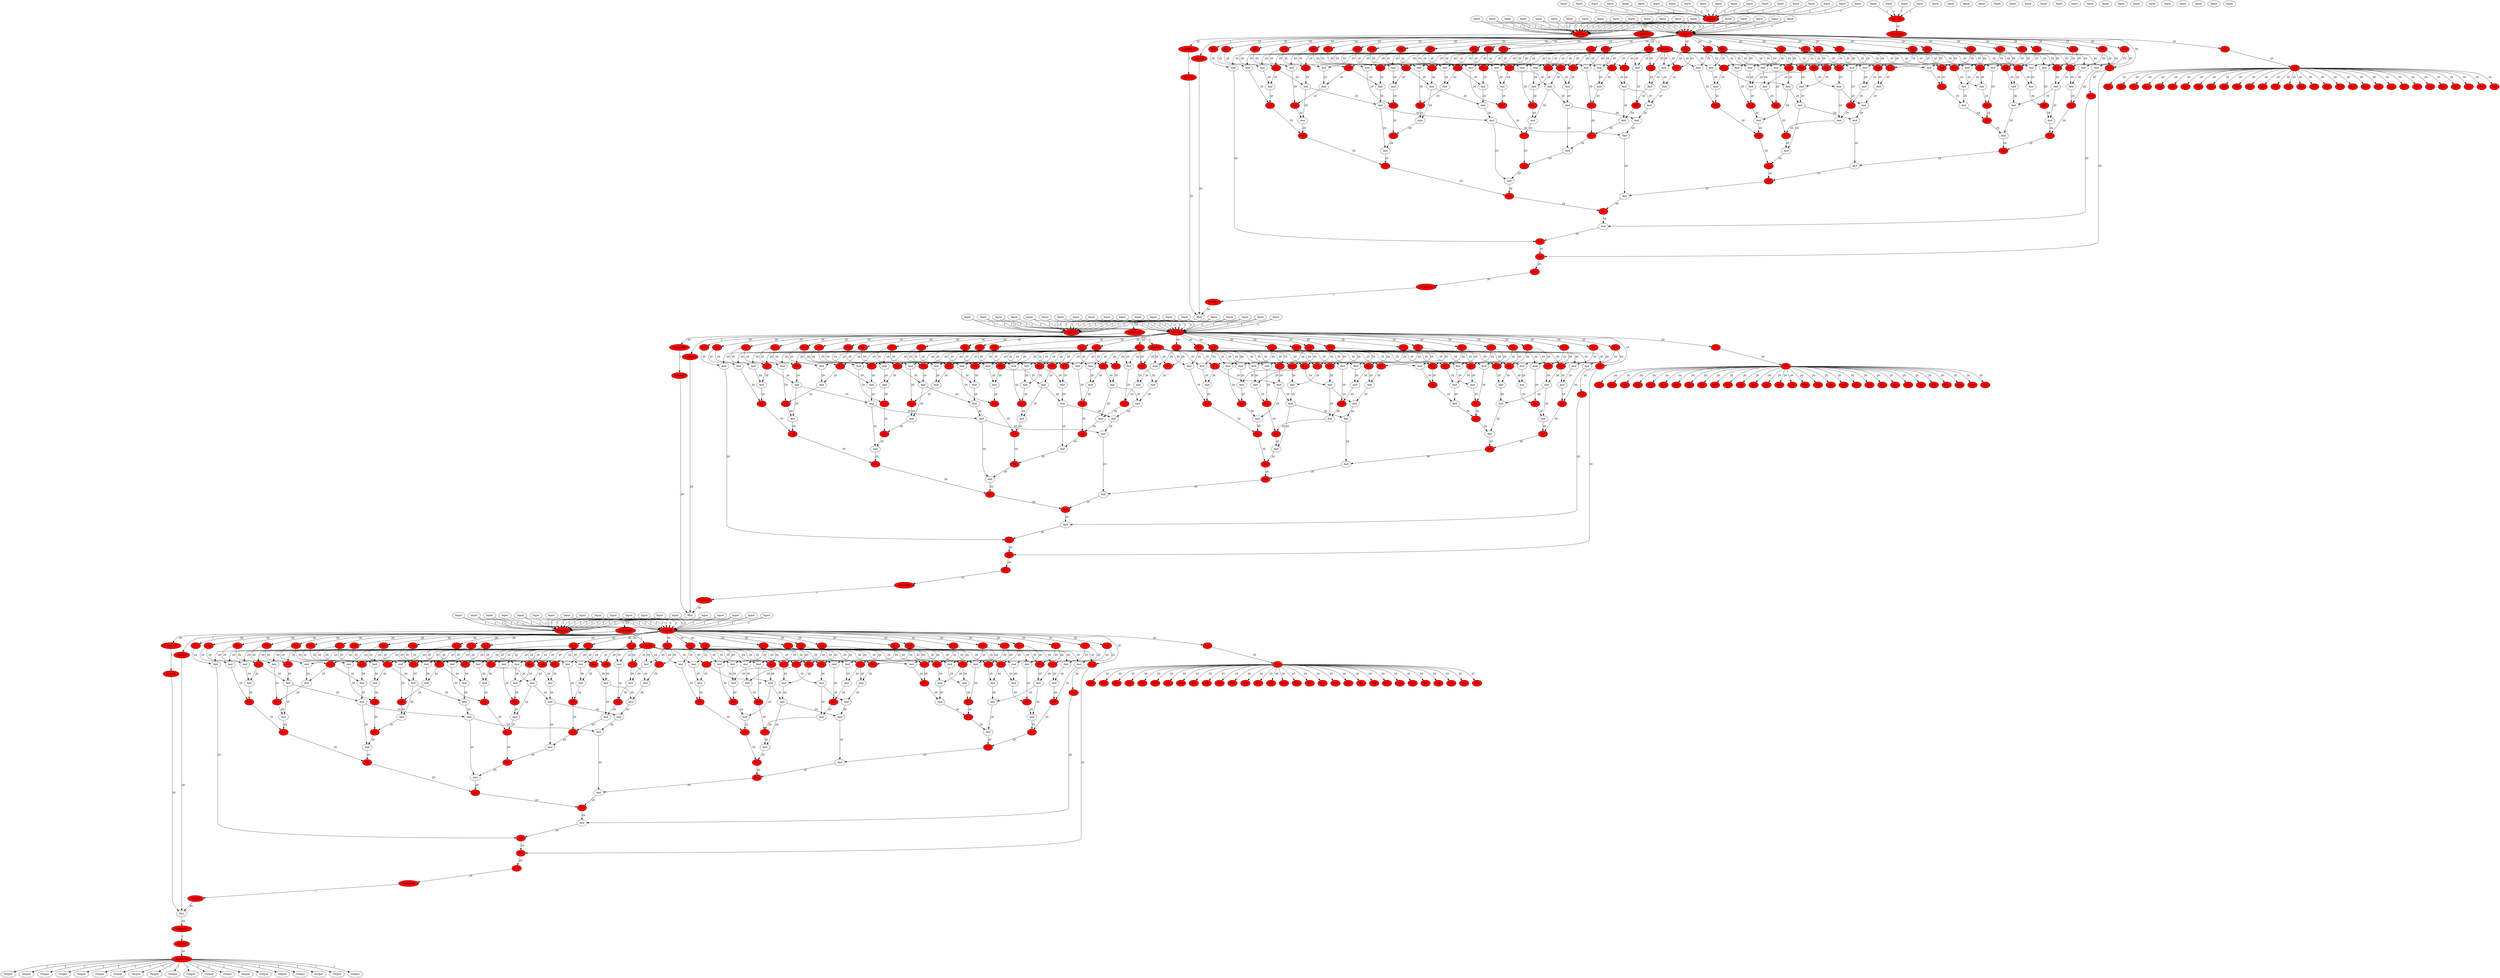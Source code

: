 digraph circuit {
0 [label="Input"];
0 -> 106[label="1"];
1 [label="Input"];
1 -> 115[label="1"];
1 -> 108[label="1"];
2 [label="Input"];
2 -> 106[label="1"];
3 [label="Input"];
3 -> 115[label="1"];
3 -> 108[label="1"];
4 [label="Input"];
4 -> 106[label="1"];
5 [label="Input"];
5 -> 115[label="1"];
5 -> 108[label="1"];
6 [label="Input"];
6 -> 106[label="1"];
7 [label="Input"];
7 -> 115[label="1"];
7 -> 108[label="1"];
8 [label="Input"];
8 -> 106[label="1"];
9 [label="Input"];
9 -> 115[label="1"];
9 -> 108[label="1"];
10 [label="Input"];
10 -> 522[label="1"];
10 -> 110[label="1"];
11 [label="Input"];
11 -> 929[label="1"];
11 -> 112[label="1"];
12 [label="Input"];
12 -> 522[label="1"];
12 -> 110[label="1"];
13 [label="Input"];
13 -> 929[label="1"];
13 -> 112[label="1"];
14 [label="Input"];
14 -> 522[label="1"];
14 -> 110[label="1"];
15 [label="Input"];
15 -> 929[label="1"];
15 -> 112[label="1"];
16 [label="Input"];
16 -> 522[label="1"];
16 -> 110[label="1"];
17 [label="Input"];
17 -> 929[label="1"];
17 -> 112[label="1"];
18 [label="Input"];
18 -> 522[label="1"];
18 -> 110[label="1"];
19 [label="Input"];
19 -> 929[label="1"];
19 -> 112[label="1"];
20 [label="Input"];
20 -> 106[label="1"];
21 [label="Input"];
21 -> 115[label="1"];
21 -> 108[label="1"];
22 [label="Input"];
22 -> 106[label="1"];
23 [label="Input"];
23 -> 115[label="1"];
23 -> 108[label="1"];
24 [label="Input"];
24 -> 106[label="1"];
25 [label="Input"];
25 -> 115[label="1"];
25 -> 108[label="1"];
26 [label="Input"];
26 -> 106[label="1"];
27 [label="Input"];
27 -> 115[label="1"];
27 -> 108[label="1"];
28 [label="Input"];
28 -> 106[label="1"];
29 [label="Input"];
29 -> 115[label="1"];
29 -> 108[label="1"];
30 [label="Input"];
30 -> 522[label="1"];
30 -> 110[label="1"];
31 [label="Input"];
31 -> 929[label="1"];
31 -> 112[label="1"];
32 [label="Input"];
32 -> 522[label="1"];
32 -> 110[label="1"];
33 [label="Input"];
33 -> 929[label="1"];
33 -> 112[label="1"];
34 [label="Input"];
34 -> 522[label="1"];
34 -> 110[label="1"];
35 [label="Input"];
35 -> 929[label="1"];
35 -> 112[label="1"];
36 [label="Input"];
36 -> 522[label="1"];
36 -> 110[label="1"];
37 [label="Input"];
37 -> 929[label="1"];
37 -> 112[label="1"];
38 [label="Input"];
38 -> 522[label="1"];
38 -> 110[label="1"];
39 [label="Input"];
39 -> 929[label="1"];
39 -> 112[label="1"];
40 [label="Input"];
40 -> 106[label="1"];
41 [label="Input"];
41 -> 115[label="1"];
41 -> 108[label="1"];
42 [label="Input"];
42 -> 106[label="1"];
43 [label="Input"];
43 -> 115[label="1"];
43 -> 108[label="1"];
44 [label="Input"];
44 -> 106[label="1"];
45 [label="Input"];
45 -> 115[label="1"];
45 -> 108[label="1"];
46 [label="Input"];
46 -> 106[label="1"];
47 [label="Input"];
47 -> 115[label="1"];
47 -> 108[label="1"];
48 [label="Input"];
48 -> 106[label="1"];
49 [label="Input"];
49 -> 115[label="1"];
49 -> 108[label="1"];
50 [label="Input"];
50 -> 522[label="1"];
50 -> 110[label="1"];
51 [label="Input"];
51 -> 929[label="1"];
51 -> 112[label="1"];
52 [label="Input"];
52 -> 522[label="1"];
52 -> 110[label="1"];
53 [label="Input"];
53 -> 929[label="1"];
53 -> 112[label="1"];
54 [label="Input"];
54 -> 522[label="1"];
54 -> 110[label="1"];
55 [label="Input"];
55 -> 929[label="1"];
55 -> 112[label="1"];
56 [label="Input"];
56 -> 522[label="1"];
56 -> 110[label="1"];
57 [label="Input"];
57 -> 929[label="1"];
57 -> 112[label="1"];
58 [label="Input"];
58 -> 522[label="1"];
58 -> 110[label="1"];
59 [label="Input"];
59 -> 929[label="1"];
59 -> 112[label="1"];
60 [label="Input"];
60 -> 106[label="1"];
61 [label="Input"];
61 -> 115[label="1"];
61 -> 108[label="1"];
62 [label="Input"];
62 -> 106[label="1"];
63 [label="Input"];
63 -> 115[label="1"];
63 -> 108[label="1"];
64 [label="Input"];
64 -> 106[label="1"];
65 [label="Input"];
65 -> 115[label="1"];
65 -> 108[label="1"];
66 [label="Input"];
66 -> 106[label="1"];
67 [label="Input"];
67 -> 115[label="1"];
67 -> 108[label="1"];
68 [label="Input"];
68 -> 106[label="1"];
69 [label="Input"];
69 -> 115[label="1"];
69 -> 108[label="1"];
70 [label="Input"];
70 -> 522[label="1"];
70 -> 110[label="1"];
71 [label="Input"];
71 -> 929[label="1"];
71 -> 112[label="1"];
72 [label="Input"];
72 -> 522[label="1"];
72 -> 110[label="1"];
73 [label="Input"];
73 -> 929[label="1"];
73 -> 112[label="1"];
74 [label="Input"];
74 -> 522[label="1"];
74 -> 110[label="1"];
75 [label="Input"];
75 -> 929[label="1"];
75 -> 112[label="1"];
76 [label="Input"];
76 -> 522[label="1"];
76 -> 110[label="1"];
77 [label="Input"];
77 -> 929[label="1"];
77 -> 112[label="1"];
78 [label="Input"];
78 -> 522[label="1"];
78 -> 110[label="1"];
79 [label="Input"];
79 -> 929[label="1"];
79 -> 112[label="1"];
80 [label="Input"];
80 -> 104[label="1"];
81 [label="Input"];
81 -> 104[label="1"];
82 [label="Input"];
82 -> 104[label="1"];
83 [label="Input"];
83 -> 104[label="1"];
84 [label="Input"];
85 [label="Input"];
86 [label="Input"];
87 [label="Input"];
88 [label="Input"];
89 [label="Input"];
90 [label="Input"];
91 [label="Input"];
92 [label="Input"];
93 [label="Input"];
94 [label="Input"];
95 [label="Input"];
96 [label="Input"];
97 [label="Input"];
98 [label="Input"];
99 [label="Input"];
100 [label="Input"];
101 [label="Input"];
102 [label="Input"];
103 [label="Input"];
106 [label="Simdify", fillcolor="red", style="filled"];
106 -> 107[label="20"];
115 [label="Simdify", fillcolor="red", style="filled"];
115 -> 482[label="20"];
115 -> 454[label="20"];
115 -> 442[label="20"];
115 -> 437[label="20"];
115 -> 418[label="20"];
115 -> 413[label="20"];
115 -> 401[label="20"];
115 -> 396[label="20"];
115 -> 370[label="20"];
115 -> 365[label="20"];
115 -> 353[label="20"];
115 -> 348[label="20"];
115 -> 329[label="20"];
115 -> 324[label="20"];
115 -> 312[label="20"];
115 -> 307[label="20"];
115 -> 274[label="20"];
115 -> 269[label="20"];
115 -> 257[label="20"];
115 -> 252[label="20"];
115 -> 233[label="20"];
115 -> 228[label="20"];
115 -> 216[label="20"];
115 -> 211[label="20"];
115 -> 185[label="20"];
115 -> 180[label="20"];
115 -> 168[label="20"];
115 -> 163[label="20"];
115 -> 144[label="20"];
115 -> 139[label="20"];
115 -> 127[label="20"];
115 -> 122[label="20"];
115 -> 117[label="20"];
115 -> 116[label="20"];
108 [label="Simdify", fillcolor="red", style="filled"];
108 -> 109[label="20"];
522 [label="Simdify", fillcolor="red", style="filled"];
522 -> 889[label="20"];
522 -> 861[label="20"];
522 -> 849[label="20"];
522 -> 844[label="20"];
522 -> 825[label="20"];
522 -> 820[label="20"];
522 -> 808[label="20"];
522 -> 803[label="20"];
522 -> 777[label="20"];
522 -> 772[label="20"];
522 -> 760[label="20"];
522 -> 755[label="20"];
522 -> 736[label="20"];
522 -> 731[label="20"];
522 -> 719[label="20"];
522 -> 714[label="20"];
522 -> 681[label="20"];
522 -> 676[label="20"];
522 -> 664[label="20"];
522 -> 659[label="20"];
522 -> 640[label="20"];
522 -> 635[label="20"];
522 -> 623[label="20"];
522 -> 618[label="20"];
522 -> 592[label="20"];
522 -> 587[label="20"];
522 -> 575[label="20"];
522 -> 570[label="20"];
522 -> 551[label="20"];
522 -> 546[label="20"];
522 -> 534[label="20"];
522 -> 529[label="20"];
522 -> 524[label="20"];
522 -> 523[label="20"];
110 [label="Simdify", fillcolor="red", style="filled"];
110 -> 111[label="20"];
929 [label="Simdify", fillcolor="red", style="filled"];
929 -> 1296[label="20"];
929 -> 1268[label="20"];
929 -> 1256[label="20"];
929 -> 1251[label="20"];
929 -> 1232[label="20"];
929 -> 1227[label="20"];
929 -> 1215[label="20"];
929 -> 1210[label="20"];
929 -> 1184[label="20"];
929 -> 1179[label="20"];
929 -> 1167[label="20"];
929 -> 1162[label="20"];
929 -> 1143[label="20"];
929 -> 1138[label="20"];
929 -> 1126[label="20"];
929 -> 1121[label="20"];
929 -> 1088[label="20"];
929 -> 1083[label="20"];
929 -> 1071[label="20"];
929 -> 1066[label="20"];
929 -> 1047[label="20"];
929 -> 1042[label="20"];
929 -> 1030[label="20"];
929 -> 1025[label="20"];
929 -> 999[label="20"];
929 -> 994[label="20"];
929 -> 982[label="20"];
929 -> 977[label="20"];
929 -> 958[label="20"];
929 -> 953[label="20"];
929 -> 941[label="20"];
929 -> 936[label="20"];
929 -> 931[label="20"];
929 -> 930[label="20"];
112 [label="Simdify", fillcolor="red", style="filled"];
112 -> 113[label="20"];
104 [label="Simdify", fillcolor="red", style="filled"];
104 -> 105[label="20"];
107 [label="Unsimdify", fillcolor="red", style="filled"];
107 -> 517[label="1"];
107 -> 114[label="1"];
482 [label="Xor", fillcolor="red", style="filled"];
482 -> 483[label="20"];
454 [label="Not", fillcolor="red", style="filled"];
454 -> 458[label="20"];
454 -> 457[label="20"];
442 [label="Not", fillcolor="red", style="filled"];
442 -> 450[label="20"];
442 -> 445[label="20"];
437 [label="Not", fillcolor="red", style="filled"];
437 -> 441[label="20"];
437 -> 440[label="20"];
418 [label="Not", fillcolor="red", style="filled"];
418 -> 430[label="20"];
418 -> 421[label="20"];
413 [label="Not", fillcolor="red", style="filled"];
413 -> 417[label="20"];
413 -> 416[label="20"];
401 [label="Not", fillcolor="red", style="filled"];
401 -> 409[label="20"];
401 -> 404[label="20"];
396 [label="Not", fillcolor="red", style="filled"];
396 -> 400[label="20"];
396 -> 399[label="20"];
370 [label="Not", fillcolor="red", style="filled"];
370 -> 386[label="20"];
370 -> 373[label="20"];
365 [label="Not", fillcolor="red", style="filled"];
365 -> 369[label="20"];
365 -> 368[label="20"];
353 [label="Not", fillcolor="red", style="filled"];
353 -> 361[label="20"];
353 -> 356[label="20"];
348 [label="Not", fillcolor="red", style="filled"];
348 -> 352[label="20"];
348 -> 351[label="20"];
329 [label="Not", fillcolor="red", style="filled"];
329 -> 341[label="20"];
329 -> 332[label="20"];
324 [label="Not", fillcolor="red", style="filled"];
324 -> 328[label="20"];
324 -> 327[label="20"];
312 [label="Not", fillcolor="red", style="filled"];
312 -> 320[label="20"];
312 -> 315[label="20"];
307 [label="Not", fillcolor="red", style="filled"];
307 -> 311[label="20"];
307 -> 310[label="20"];
274 [label="Not", fillcolor="red", style="filled"];
274 -> 294[label="20"];
274 -> 277[label="20"];
269 [label="Not", fillcolor="red", style="filled"];
269 -> 273[label="20"];
269 -> 272[label="20"];
257 [label="Not", fillcolor="red", style="filled"];
257 -> 265[label="20"];
257 -> 260[label="20"];
252 [label="Not", fillcolor="red", style="filled"];
252 -> 256[label="20"];
252 -> 255[label="20"];
233 [label="Not", fillcolor="red", style="filled"];
233 -> 245[label="20"];
233 -> 236[label="20"];
228 [label="Not", fillcolor="red", style="filled"];
228 -> 232[label="20"];
228 -> 231[label="20"];
216 [label="Not", fillcolor="red", style="filled"];
216 -> 224[label="20"];
216 -> 219[label="20"];
211 [label="Not", fillcolor="red", style="filled"];
211 -> 215[label="20"];
211 -> 214[label="20"];
185 [label="Not", fillcolor="red", style="filled"];
185 -> 201[label="20"];
185 -> 188[label="20"];
180 [label="Not", fillcolor="red", style="filled"];
180 -> 184[label="20"];
180 -> 183[label="20"];
168 [label="Not", fillcolor="red", style="filled"];
168 -> 176[label="20"];
168 -> 171[label="20"];
163 [label="Not", fillcolor="red", style="filled"];
163 -> 167[label="20"];
163 -> 166[label="20"];
144 [label="Not", fillcolor="red", style="filled"];
144 -> 156[label="20"];
144 -> 147[label="20"];
139 [label="Not", fillcolor="red", style="filled"];
139 -> 143[label="20"];
139 -> 142[label="20"];
127 [label="Not", fillcolor="red", style="filled"];
127 -> 135[label="20"];
127 -> 130[label="20"];
122 [label="Not", fillcolor="red", style="filled"];
122 -> 126[label="20"];
122 -> 125[label="20"];
117 [label="Not", fillcolor="red", style="filled"];
117 -> 120[label="20"];
116 [label="Xor", fillcolor="red", style="filled"];
116 -> 480[label="20"];
116 -> 121[label="20"];
109 [label="Unsimdify", fillcolor="red", style="filled"];
109 -> 518[label="1"];
889 [label="Xor", fillcolor="red", style="filled"];
889 -> 890[label="20"];
861 [label="Not", fillcolor="red", style="filled"];
861 -> 865[label="20"];
861 -> 864[label="20"];
849 [label="Not", fillcolor="red", style="filled"];
849 -> 857[label="20"];
849 -> 852[label="20"];
844 [label="Not", fillcolor="red", style="filled"];
844 -> 848[label="20"];
844 -> 847[label="20"];
825 [label="Not", fillcolor="red", style="filled"];
825 -> 837[label="20"];
825 -> 828[label="20"];
820 [label="Not", fillcolor="red", style="filled"];
820 -> 824[label="20"];
820 -> 823[label="20"];
808 [label="Not", fillcolor="red", style="filled"];
808 -> 816[label="20"];
808 -> 811[label="20"];
803 [label="Not", fillcolor="red", style="filled"];
803 -> 807[label="20"];
803 -> 806[label="20"];
777 [label="Not", fillcolor="red", style="filled"];
777 -> 793[label="20"];
777 -> 780[label="20"];
772 [label="Not", fillcolor="red", style="filled"];
772 -> 776[label="20"];
772 -> 775[label="20"];
760 [label="Not", fillcolor="red", style="filled"];
760 -> 768[label="20"];
760 -> 763[label="20"];
755 [label="Not", fillcolor="red", style="filled"];
755 -> 759[label="20"];
755 -> 758[label="20"];
736 [label="Not", fillcolor="red", style="filled"];
736 -> 748[label="20"];
736 -> 739[label="20"];
731 [label="Not", fillcolor="red", style="filled"];
731 -> 735[label="20"];
731 -> 734[label="20"];
719 [label="Not", fillcolor="red", style="filled"];
719 -> 727[label="20"];
719 -> 722[label="20"];
714 [label="Not", fillcolor="red", style="filled"];
714 -> 718[label="20"];
714 -> 717[label="20"];
681 [label="Not", fillcolor="red", style="filled"];
681 -> 701[label="20"];
681 -> 684[label="20"];
676 [label="Not", fillcolor="red", style="filled"];
676 -> 680[label="20"];
676 -> 679[label="20"];
664 [label="Not", fillcolor="red", style="filled"];
664 -> 672[label="20"];
664 -> 667[label="20"];
659 [label="Not", fillcolor="red", style="filled"];
659 -> 663[label="20"];
659 -> 662[label="20"];
640 [label="Not", fillcolor="red", style="filled"];
640 -> 652[label="20"];
640 -> 643[label="20"];
635 [label="Not", fillcolor="red", style="filled"];
635 -> 639[label="20"];
635 -> 638[label="20"];
623 [label="Not", fillcolor="red", style="filled"];
623 -> 631[label="20"];
623 -> 626[label="20"];
618 [label="Not", fillcolor="red", style="filled"];
618 -> 622[label="20"];
618 -> 621[label="20"];
592 [label="Not", fillcolor="red", style="filled"];
592 -> 608[label="20"];
592 -> 595[label="20"];
587 [label="Not", fillcolor="red", style="filled"];
587 -> 591[label="20"];
587 -> 590[label="20"];
575 [label="Not", fillcolor="red", style="filled"];
575 -> 583[label="20"];
575 -> 578[label="20"];
570 [label="Not", fillcolor="red", style="filled"];
570 -> 574[label="20"];
570 -> 573[label="20"];
551 [label="Not", fillcolor="red", style="filled"];
551 -> 563[label="20"];
551 -> 554[label="20"];
546 [label="Not", fillcolor="red", style="filled"];
546 -> 550[label="20"];
546 -> 549[label="20"];
534 [label="Not", fillcolor="red", style="filled"];
534 -> 542[label="20"];
534 -> 537[label="20"];
529 [label="Not", fillcolor="red", style="filled"];
529 -> 533[label="20"];
529 -> 532[label="20"];
524 [label="Not", fillcolor="red", style="filled"];
524 -> 527[label="20"];
523 [label="Xor", fillcolor="red", style="filled"];
523 -> 887[label="20"];
523 -> 528[label="20"];
111 [label="Unsimdify", fillcolor="red", style="filled"];
111 -> 925[label="1"];
1296 [label="Xor", fillcolor="red", style="filled"];
1296 -> 1297[label="20"];
1268 [label="Not", fillcolor="red", style="filled"];
1268 -> 1272[label="20"];
1268 -> 1271[label="20"];
1256 [label="Not", fillcolor="red", style="filled"];
1256 -> 1264[label="20"];
1256 -> 1259[label="20"];
1251 [label="Not", fillcolor="red", style="filled"];
1251 -> 1255[label="20"];
1251 -> 1254[label="20"];
1232 [label="Not", fillcolor="red", style="filled"];
1232 -> 1244[label="20"];
1232 -> 1235[label="20"];
1227 [label="Not", fillcolor="red", style="filled"];
1227 -> 1231[label="20"];
1227 -> 1230[label="20"];
1215 [label="Not", fillcolor="red", style="filled"];
1215 -> 1223[label="20"];
1215 -> 1218[label="20"];
1210 [label="Not", fillcolor="red", style="filled"];
1210 -> 1214[label="20"];
1210 -> 1213[label="20"];
1184 [label="Not", fillcolor="red", style="filled"];
1184 -> 1200[label="20"];
1184 -> 1187[label="20"];
1179 [label="Not", fillcolor="red", style="filled"];
1179 -> 1183[label="20"];
1179 -> 1182[label="20"];
1167 [label="Not", fillcolor="red", style="filled"];
1167 -> 1175[label="20"];
1167 -> 1170[label="20"];
1162 [label="Not", fillcolor="red", style="filled"];
1162 -> 1166[label="20"];
1162 -> 1165[label="20"];
1143 [label="Not", fillcolor="red", style="filled"];
1143 -> 1155[label="20"];
1143 -> 1146[label="20"];
1138 [label="Not", fillcolor="red", style="filled"];
1138 -> 1142[label="20"];
1138 -> 1141[label="20"];
1126 [label="Not", fillcolor="red", style="filled"];
1126 -> 1134[label="20"];
1126 -> 1129[label="20"];
1121 [label="Not", fillcolor="red", style="filled"];
1121 -> 1125[label="20"];
1121 -> 1124[label="20"];
1088 [label="Not", fillcolor="red", style="filled"];
1088 -> 1108[label="20"];
1088 -> 1091[label="20"];
1083 [label="Not", fillcolor="red", style="filled"];
1083 -> 1087[label="20"];
1083 -> 1086[label="20"];
1071 [label="Not", fillcolor="red", style="filled"];
1071 -> 1079[label="20"];
1071 -> 1074[label="20"];
1066 [label="Not", fillcolor="red", style="filled"];
1066 -> 1070[label="20"];
1066 -> 1069[label="20"];
1047 [label="Not", fillcolor="red", style="filled"];
1047 -> 1059[label="20"];
1047 -> 1050[label="20"];
1042 [label="Not", fillcolor="red", style="filled"];
1042 -> 1046[label="20"];
1042 -> 1045[label="20"];
1030 [label="Not", fillcolor="red", style="filled"];
1030 -> 1038[label="20"];
1030 -> 1033[label="20"];
1025 [label="Not", fillcolor="red", style="filled"];
1025 -> 1029[label="20"];
1025 -> 1028[label="20"];
999 [label="Not", fillcolor="red", style="filled"];
999 -> 1015[label="20"];
999 -> 1002[label="20"];
994 [label="Not", fillcolor="red", style="filled"];
994 -> 998[label="20"];
994 -> 997[label="20"];
982 [label="Not", fillcolor="red", style="filled"];
982 -> 990[label="20"];
982 -> 985[label="20"];
977 [label="Not", fillcolor="red", style="filled"];
977 -> 981[label="20"];
977 -> 980[label="20"];
958 [label="Not", fillcolor="red", style="filled"];
958 -> 970[label="20"];
958 -> 961[label="20"];
953 [label="Not", fillcolor="red", style="filled"];
953 -> 957[label="20"];
953 -> 956[label="20"];
941 [label="Not", fillcolor="red", style="filled"];
941 -> 949[label="20"];
941 -> 944[label="20"];
936 [label="Not", fillcolor="red", style="filled"];
936 -> 940[label="20"];
936 -> 939[label="20"];
931 [label="Not", fillcolor="red", style="filled"];
931 -> 934[label="20"];
930 [label="Xor", fillcolor="red", style="filled"];
930 -> 1294[label="20"];
930 -> 935[label="20"];
113 [label="Unsimdify", fillcolor="red", style="filled"];
113 -> 1332[label="1"];
105 [label="Unsimdify", fillcolor="red", style="filled"];
517 [label="Simdify", fillcolor="red", style="filled"];
517 -> 519[label="20"];
114 [label="Simdify", fillcolor="red", style="filled"];
114 -> 458[label="20"];
114 -> 457[label="20"];
114 -> 450[label="20"];
114 -> 445[label="20"];
114 -> 441[label="20"];
114 -> 440[label="20"];
114 -> 430[label="20"];
114 -> 421[label="20"];
114 -> 417[label="20"];
114 -> 416[label="20"];
114 -> 409[label="20"];
114 -> 404[label="20"];
114 -> 400[label="20"];
114 -> 399[label="20"];
114 -> 386[label="20"];
114 -> 373[label="20"];
114 -> 369[label="20"];
114 -> 368[label="20"];
114 -> 361[label="20"];
114 -> 356[label="20"];
114 -> 352[label="20"];
114 -> 351[label="20"];
114 -> 341[label="20"];
114 -> 332[label="20"];
114 -> 328[label="20"];
114 -> 327[label="20"];
114 -> 320[label="20"];
114 -> 315[label="20"];
114 -> 311[label="20"];
114 -> 310[label="20"];
114 -> 294[label="20"];
114 -> 277[label="20"];
114 -> 273[label="20"];
114 -> 272[label="20"];
114 -> 265[label="20"];
114 -> 260[label="20"];
114 -> 256[label="20"];
114 -> 255[label="20"];
114 -> 245[label="20"];
114 -> 236[label="20"];
114 -> 232[label="20"];
114 -> 231[label="20"];
114 -> 224[label="20"];
114 -> 219[label="20"];
114 -> 215[label="20"];
114 -> 214[label="20"];
114 -> 201[label="20"];
114 -> 188[label="20"];
114 -> 184[label="20"];
114 -> 183[label="20"];
114 -> 176[label="20"];
114 -> 171[label="20"];
114 -> 167[label="20"];
114 -> 166[label="20"];
114 -> 156[label="20"];
114 -> 147[label="20"];
114 -> 143[label="20"];
114 -> 142[label="20"];
114 -> 135[label="20"];
114 -> 130[label="20"];
114 -> 126[label="20"];
114 -> 125[label="20"];
114 -> 120[label="20"];
114 -> 116[label="20"];
483 [label="Not", fillcolor="red", style="filled"];
483 -> 514[label="20"];
483 -> 513[label="20"];
483 -> 496[label="20"];
483 -> 495[label="20"];
483 -> 494[label="20"];
483 -> 493[label="20"];
483 -> 492[label="20"];
483 -> 491[label="20"];
483 -> 490[label="20"];
483 -> 489[label="20"];
483 -> 488[label="20"];
483 -> 487[label="20"];
483 -> 486[label="20"];
483 -> 485[label="20"];
483 -> 484[label="20"];
483 -> 497[label="20"];
483 -> 498[label="20"];
483 -> 499[label="20"];
483 -> 500[label="20"];
483 -> 501[label="20"];
483 -> 502[label="20"];
483 -> 503[label="20"];
483 -> 504[label="20"];
483 -> 505[label="20"];
483 -> 506[label="20"];
483 -> 507[label="20"];
483 -> 508[label="20"];
483 -> 509[label="20"];
483 -> 510[label="20"];
483 -> 511[label="20"];
483 -> 512[label="20"];
458 [label="Xor", fillcolor="red", style="filled"];
458 -> 459[label="20"];
457 [label="And"];
457 -> 459[label="20"];
450 [label="Xor", fillcolor="red", style="filled"];
450 -> 453[label="20"];
445 [label="And"];
445 -> 448[label="20"];
441 [label="Xor", fillcolor="red", style="filled"];
441 -> 453[label="20"];
441 -> 448[label="20"];
440 [label="And"];
440 -> 449[label="20"];
430 [label="Xor", fillcolor="red", style="filled"];
430 -> 433[label="20"];
421 [label="And"];
421 -> 424[label="20"];
417 [label="Xor", fillcolor="red", style="filled"];
417 -> 433[label="20"];
417 -> 424[label="20"];
416 [label="And"];
416 -> 425[label="20"];
409 [label="Xor", fillcolor="red", style="filled"];
409 -> 412[label="20"];
404 [label="And"];
404 -> 407[label="20"];
400 [label="Xor", fillcolor="red", style="filled"];
400 -> 412[label="20"];
400 -> 407[label="20"];
399 [label="And"];
399 -> 408[label="20"];
386 [label="Xor", fillcolor="red", style="filled"];
386 -> 389[label="20"];
373 [label="And"];
373 -> 376[label="20"];
369 [label="Xor", fillcolor="red", style="filled"];
369 -> 389[label="20"];
369 -> 376[label="20"];
368 [label="And"];
368 -> 377[label="20"];
361 [label="Xor", fillcolor="red", style="filled"];
361 -> 364[label="20"];
356 [label="And"];
356 -> 359[label="20"];
352 [label="Xor", fillcolor="red", style="filled"];
352 -> 364[label="20"];
352 -> 359[label="20"];
351 [label="And"];
351 -> 360[label="20"];
341 [label="Xor", fillcolor="red", style="filled"];
341 -> 344[label="20"];
332 [label="And"];
332 -> 335[label="20"];
328 [label="Xor", fillcolor="red", style="filled"];
328 -> 344[label="20"];
328 -> 335[label="20"];
327 [label="And"];
327 -> 336[label="20"];
320 [label="Xor", fillcolor="red", style="filled"];
320 -> 323[label="20"];
315 [label="And"];
315 -> 318[label="20"];
311 [label="Xor", fillcolor="red", style="filled"];
311 -> 323[label="20"];
311 -> 318[label="20"];
310 [label="And"];
310 -> 319[label="20"];
294 [label="Xor", fillcolor="red", style="filled"];
294 -> 297[label="20"];
277 [label="And"];
277 -> 280[label="20"];
273 [label="Xor", fillcolor="red", style="filled"];
273 -> 297[label="20"];
273 -> 280[label="20"];
272 [label="And"];
272 -> 281[label="20"];
265 [label="Xor", fillcolor="red", style="filled"];
265 -> 268[label="20"];
260 [label="And"];
260 -> 263[label="20"];
256 [label="Xor", fillcolor="red", style="filled"];
256 -> 268[label="20"];
256 -> 263[label="20"];
255 [label="And"];
255 -> 264[label="20"];
245 [label="Xor", fillcolor="red", style="filled"];
245 -> 248[label="20"];
236 [label="And"];
236 -> 239[label="20"];
232 [label="Xor", fillcolor="red", style="filled"];
232 -> 248[label="20"];
232 -> 239[label="20"];
231 [label="And"];
231 -> 240[label="20"];
224 [label="Xor", fillcolor="red", style="filled"];
224 -> 227[label="20"];
219 [label="And"];
219 -> 222[label="20"];
215 [label="Xor", fillcolor="red", style="filled"];
215 -> 227[label="20"];
215 -> 222[label="20"];
214 [label="And"];
214 -> 223[label="20"];
201 [label="Xor", fillcolor="red", style="filled"];
201 -> 204[label="20"];
188 [label="And"];
188 -> 191[label="20"];
184 [label="Xor", fillcolor="red", style="filled"];
184 -> 204[label="20"];
184 -> 191[label="20"];
183 [label="And"];
183 -> 192[label="20"];
176 [label="Xor", fillcolor="red", style="filled"];
176 -> 179[label="20"];
171 [label="And"];
171 -> 174[label="20"];
167 [label="Xor", fillcolor="red", style="filled"];
167 -> 179[label="20"];
167 -> 174[label="20"];
166 [label="And"];
166 -> 175[label="20"];
156 [label="Xor", fillcolor="red", style="filled"];
156 -> 159[label="20"];
147 [label="And"];
147 -> 150[label="20"];
143 [label="Xor", fillcolor="red", style="filled"];
143 -> 159[label="20"];
143 -> 150[label="20"];
142 [label="And"];
142 -> 151[label="20"];
135 [label="Xor", fillcolor="red", style="filled"];
135 -> 138[label="20"];
130 [label="And"];
130 -> 133[label="20"];
126 [label="Xor", fillcolor="red", style="filled"];
126 -> 138[label="20"];
126 -> 133[label="20"];
125 [label="And"];
125 -> 134[label="20"];
120 [label="And"];
120 -> 479[label="20"];
480 [label="Xor", fillcolor="red", style="filled"];
480 -> 481[label="20"];
121 [label="Not", fillcolor="red", style="filled"];
121 -> 478[label="20"];
518 [label="Simdify", fillcolor="red", style="filled"];
518 -> 519[label="20"];
890 [label="Not", fillcolor="red", style="filled"];
890 -> 921[label="20"];
890 -> 920[label="20"];
890 -> 903[label="20"];
890 -> 902[label="20"];
890 -> 901[label="20"];
890 -> 900[label="20"];
890 -> 899[label="20"];
890 -> 898[label="20"];
890 -> 897[label="20"];
890 -> 896[label="20"];
890 -> 895[label="20"];
890 -> 894[label="20"];
890 -> 893[label="20"];
890 -> 892[label="20"];
890 -> 891[label="20"];
890 -> 904[label="20"];
890 -> 905[label="20"];
890 -> 906[label="20"];
890 -> 907[label="20"];
890 -> 908[label="20"];
890 -> 909[label="20"];
890 -> 910[label="20"];
890 -> 911[label="20"];
890 -> 912[label="20"];
890 -> 913[label="20"];
890 -> 914[label="20"];
890 -> 915[label="20"];
890 -> 916[label="20"];
890 -> 917[label="20"];
890 -> 918[label="20"];
890 -> 919[label="20"];
865 [label="Xor", fillcolor="red", style="filled"];
865 -> 866[label="20"];
864 [label="And"];
864 -> 866[label="20"];
857 [label="Xor", fillcolor="red", style="filled"];
857 -> 860[label="20"];
852 [label="And"];
852 -> 855[label="20"];
848 [label="Xor", fillcolor="red", style="filled"];
848 -> 860[label="20"];
848 -> 855[label="20"];
847 [label="And"];
847 -> 856[label="20"];
837 [label="Xor", fillcolor="red", style="filled"];
837 -> 840[label="20"];
828 [label="And"];
828 -> 831[label="20"];
824 [label="Xor", fillcolor="red", style="filled"];
824 -> 840[label="20"];
824 -> 831[label="20"];
823 [label="And"];
823 -> 832[label="20"];
816 [label="Xor", fillcolor="red", style="filled"];
816 -> 819[label="20"];
811 [label="And"];
811 -> 814[label="20"];
807 [label="Xor", fillcolor="red", style="filled"];
807 -> 819[label="20"];
807 -> 814[label="20"];
806 [label="And"];
806 -> 815[label="20"];
793 [label="Xor", fillcolor="red", style="filled"];
793 -> 796[label="20"];
780 [label="And"];
780 -> 783[label="20"];
776 [label="Xor", fillcolor="red", style="filled"];
776 -> 796[label="20"];
776 -> 783[label="20"];
775 [label="And"];
775 -> 784[label="20"];
768 [label="Xor", fillcolor="red", style="filled"];
768 -> 771[label="20"];
763 [label="And"];
763 -> 766[label="20"];
759 [label="Xor", fillcolor="red", style="filled"];
759 -> 771[label="20"];
759 -> 766[label="20"];
758 [label="And"];
758 -> 767[label="20"];
748 [label="Xor", fillcolor="red", style="filled"];
748 -> 751[label="20"];
739 [label="And"];
739 -> 742[label="20"];
735 [label="Xor", fillcolor="red", style="filled"];
735 -> 751[label="20"];
735 -> 742[label="20"];
734 [label="And"];
734 -> 743[label="20"];
727 [label="Xor", fillcolor="red", style="filled"];
727 -> 730[label="20"];
722 [label="And"];
722 -> 725[label="20"];
718 [label="Xor", fillcolor="red", style="filled"];
718 -> 730[label="20"];
718 -> 725[label="20"];
717 [label="And"];
717 -> 726[label="20"];
701 [label="Xor", fillcolor="red", style="filled"];
701 -> 704[label="20"];
684 [label="And"];
684 -> 687[label="20"];
680 [label="Xor", fillcolor="red", style="filled"];
680 -> 704[label="20"];
680 -> 687[label="20"];
679 [label="And"];
679 -> 688[label="20"];
672 [label="Xor", fillcolor="red", style="filled"];
672 -> 675[label="20"];
667 [label="And"];
667 -> 670[label="20"];
663 [label="Xor", fillcolor="red", style="filled"];
663 -> 675[label="20"];
663 -> 670[label="20"];
662 [label="And"];
662 -> 671[label="20"];
652 [label="Xor", fillcolor="red", style="filled"];
652 -> 655[label="20"];
643 [label="And"];
643 -> 646[label="20"];
639 [label="Xor", fillcolor="red", style="filled"];
639 -> 655[label="20"];
639 -> 646[label="20"];
638 [label="And"];
638 -> 647[label="20"];
631 [label="Xor", fillcolor="red", style="filled"];
631 -> 634[label="20"];
626 [label="And"];
626 -> 629[label="20"];
622 [label="Xor", fillcolor="red", style="filled"];
622 -> 634[label="20"];
622 -> 629[label="20"];
621 [label="And"];
621 -> 630[label="20"];
608 [label="Xor", fillcolor="red", style="filled"];
608 -> 611[label="20"];
595 [label="And"];
595 -> 598[label="20"];
591 [label="Xor", fillcolor="red", style="filled"];
591 -> 611[label="20"];
591 -> 598[label="20"];
590 [label="And"];
590 -> 599[label="20"];
583 [label="Xor", fillcolor="red", style="filled"];
583 -> 586[label="20"];
578 [label="And"];
578 -> 581[label="20"];
574 [label="Xor", fillcolor="red", style="filled"];
574 -> 586[label="20"];
574 -> 581[label="20"];
573 [label="And"];
573 -> 582[label="20"];
563 [label="Xor", fillcolor="red", style="filled"];
563 -> 566[label="20"];
554 [label="And"];
554 -> 557[label="20"];
550 [label="Xor", fillcolor="red", style="filled"];
550 -> 566[label="20"];
550 -> 557[label="20"];
549 [label="And"];
549 -> 558[label="20"];
542 [label="Xor", fillcolor="red", style="filled"];
542 -> 545[label="20"];
537 [label="And"];
537 -> 540[label="20"];
533 [label="Xor", fillcolor="red", style="filled"];
533 -> 545[label="20"];
533 -> 540[label="20"];
532 [label="And"];
532 -> 541[label="20"];
527 [label="And"];
527 -> 886[label="20"];
887 [label="Xor", fillcolor="red", style="filled"];
887 -> 888[label="20"];
528 [label="Not", fillcolor="red", style="filled"];
528 -> 885[label="20"];
925 [label="Simdify", fillcolor="red", style="filled"];
925 -> 926[label="20"];
1297 [label="Not", fillcolor="red", style="filled"];
1297 -> 1328[label="20"];
1297 -> 1327[label="20"];
1297 -> 1310[label="20"];
1297 -> 1309[label="20"];
1297 -> 1308[label="20"];
1297 -> 1307[label="20"];
1297 -> 1306[label="20"];
1297 -> 1305[label="20"];
1297 -> 1304[label="20"];
1297 -> 1303[label="20"];
1297 -> 1302[label="20"];
1297 -> 1301[label="20"];
1297 -> 1300[label="20"];
1297 -> 1299[label="20"];
1297 -> 1298[label="20"];
1297 -> 1311[label="20"];
1297 -> 1312[label="20"];
1297 -> 1313[label="20"];
1297 -> 1314[label="20"];
1297 -> 1315[label="20"];
1297 -> 1316[label="20"];
1297 -> 1317[label="20"];
1297 -> 1318[label="20"];
1297 -> 1319[label="20"];
1297 -> 1320[label="20"];
1297 -> 1321[label="20"];
1297 -> 1322[label="20"];
1297 -> 1323[label="20"];
1297 -> 1324[label="20"];
1297 -> 1325[label="20"];
1297 -> 1326[label="20"];
1272 [label="Xor", fillcolor="red", style="filled"];
1272 -> 1273[label="20"];
1271 [label="And"];
1271 -> 1273[label="20"];
1264 [label="Xor", fillcolor="red", style="filled"];
1264 -> 1267[label="20"];
1259 [label="And"];
1259 -> 1262[label="20"];
1255 [label="Xor", fillcolor="red", style="filled"];
1255 -> 1267[label="20"];
1255 -> 1262[label="20"];
1254 [label="And"];
1254 -> 1263[label="20"];
1244 [label="Xor", fillcolor="red", style="filled"];
1244 -> 1247[label="20"];
1235 [label="And"];
1235 -> 1238[label="20"];
1231 [label="Xor", fillcolor="red", style="filled"];
1231 -> 1247[label="20"];
1231 -> 1238[label="20"];
1230 [label="And"];
1230 -> 1239[label="20"];
1223 [label="Xor", fillcolor="red", style="filled"];
1223 -> 1226[label="20"];
1218 [label="And"];
1218 -> 1221[label="20"];
1214 [label="Xor", fillcolor="red", style="filled"];
1214 -> 1226[label="20"];
1214 -> 1221[label="20"];
1213 [label="And"];
1213 -> 1222[label="20"];
1200 [label="Xor", fillcolor="red", style="filled"];
1200 -> 1203[label="20"];
1187 [label="And"];
1187 -> 1190[label="20"];
1183 [label="Xor", fillcolor="red", style="filled"];
1183 -> 1203[label="20"];
1183 -> 1190[label="20"];
1182 [label="And"];
1182 -> 1191[label="20"];
1175 [label="Xor", fillcolor="red", style="filled"];
1175 -> 1178[label="20"];
1170 [label="And"];
1170 -> 1173[label="20"];
1166 [label="Xor", fillcolor="red", style="filled"];
1166 -> 1178[label="20"];
1166 -> 1173[label="20"];
1165 [label="And"];
1165 -> 1174[label="20"];
1155 [label="Xor", fillcolor="red", style="filled"];
1155 -> 1158[label="20"];
1146 [label="And"];
1146 -> 1149[label="20"];
1142 [label="Xor", fillcolor="red", style="filled"];
1142 -> 1158[label="20"];
1142 -> 1149[label="20"];
1141 [label="And"];
1141 -> 1150[label="20"];
1134 [label="Xor", fillcolor="red", style="filled"];
1134 -> 1137[label="20"];
1129 [label="And"];
1129 -> 1132[label="20"];
1125 [label="Xor", fillcolor="red", style="filled"];
1125 -> 1137[label="20"];
1125 -> 1132[label="20"];
1124 [label="And"];
1124 -> 1133[label="20"];
1108 [label="Xor", fillcolor="red", style="filled"];
1108 -> 1111[label="20"];
1091 [label="And"];
1091 -> 1094[label="20"];
1087 [label="Xor", fillcolor="red", style="filled"];
1087 -> 1111[label="20"];
1087 -> 1094[label="20"];
1086 [label="And"];
1086 -> 1095[label="20"];
1079 [label="Xor", fillcolor="red", style="filled"];
1079 -> 1082[label="20"];
1074 [label="And"];
1074 -> 1077[label="20"];
1070 [label="Xor", fillcolor="red", style="filled"];
1070 -> 1082[label="20"];
1070 -> 1077[label="20"];
1069 [label="And"];
1069 -> 1078[label="20"];
1059 [label="Xor", fillcolor="red", style="filled"];
1059 -> 1062[label="20"];
1050 [label="And"];
1050 -> 1053[label="20"];
1046 [label="Xor", fillcolor="red", style="filled"];
1046 -> 1062[label="20"];
1046 -> 1053[label="20"];
1045 [label="And"];
1045 -> 1054[label="20"];
1038 [label="Xor", fillcolor="red", style="filled"];
1038 -> 1041[label="20"];
1033 [label="And"];
1033 -> 1036[label="20"];
1029 [label="Xor", fillcolor="red", style="filled"];
1029 -> 1041[label="20"];
1029 -> 1036[label="20"];
1028 [label="And"];
1028 -> 1037[label="20"];
1015 [label="Xor", fillcolor="red", style="filled"];
1015 -> 1018[label="20"];
1002 [label="And"];
1002 -> 1005[label="20"];
998 [label="Xor", fillcolor="red", style="filled"];
998 -> 1018[label="20"];
998 -> 1005[label="20"];
997 [label="And"];
997 -> 1006[label="20"];
990 [label="Xor", fillcolor="red", style="filled"];
990 -> 993[label="20"];
985 [label="And"];
985 -> 988[label="20"];
981 [label="Xor", fillcolor="red", style="filled"];
981 -> 993[label="20"];
981 -> 988[label="20"];
980 [label="And"];
980 -> 989[label="20"];
970 [label="Xor", fillcolor="red", style="filled"];
970 -> 973[label="20"];
961 [label="And"];
961 -> 964[label="20"];
957 [label="Xor", fillcolor="red", style="filled"];
957 -> 973[label="20"];
957 -> 964[label="20"];
956 [label="And"];
956 -> 965[label="20"];
949 [label="Xor", fillcolor="red", style="filled"];
949 -> 952[label="20"];
944 [label="And"];
944 -> 947[label="20"];
940 [label="Xor", fillcolor="red", style="filled"];
940 -> 952[label="20"];
940 -> 947[label="20"];
939 [label="And"];
939 -> 948[label="20"];
934 [label="And"];
934 -> 1293[label="20"];
1294 [label="Xor", fillcolor="red", style="filled"];
1294 -> 1295[label="20"];
935 [label="Not", fillcolor="red", style="filled"];
935 -> 1292[label="20"];
1332 [label="Simdify", fillcolor="red", style="filled"];
1332 -> 1333[label="20"];
519 [label="Mux"];
519 -> 520[label="20"];
514 [label="Not", fillcolor="red", style="filled"];
513 [label="Not", fillcolor="red", style="filled"];
496 [label="Not", fillcolor="red", style="filled"];
495 [label="Not", fillcolor="red", style="filled"];
494 [label="Not", fillcolor="red", style="filled"];
493 [label="Not", fillcolor="red", style="filled"];
492 [label="Not", fillcolor="red", style="filled"];
491 [label="Not", fillcolor="red", style="filled"];
490 [label="Not", fillcolor="red", style="filled"];
489 [label="Not", fillcolor="red", style="filled"];
488 [label="Not", fillcolor="red", style="filled"];
487 [label="Not", fillcolor="red", style="filled"];
486 [label="Not", fillcolor="red", style="filled"];
485 [label="Not", fillcolor="red", style="filled"];
484 [label="Not", fillcolor="red", style="filled"];
497 [label="Not", fillcolor="red", style="filled"];
498 [label="Not", fillcolor="red", style="filled"];
499 [label="Not", fillcolor="red", style="filled"];
500 [label="Not", fillcolor="red", style="filled"];
501 [label="Not", fillcolor="red", style="filled"];
502 [label="Not", fillcolor="red", style="filled"];
503 [label="Not", fillcolor="red", style="filled"];
504 [label="Not", fillcolor="red", style="filled"];
505 [label="Not", fillcolor="red", style="filled"];
506 [label="Not", fillcolor="red", style="filled"];
507 [label="Not", fillcolor="red", style="filled"];
508 [label="Not", fillcolor="red", style="filled"];
509 [label="Not", fillcolor="red", style="filled"];
510 [label="Not", fillcolor="red", style="filled"];
511 [label="Not", fillcolor="red", style="filled"];
512 [label="Not", fillcolor="red", style="filled"];
459 [label="Xor", fillcolor="red", style="filled"];
459 -> 462[label="20"];
453 [label="And"];
453 -> 462[label="20"];
448 [label="And"];
448 -> 449[label="20"];
449 [label="Xor", fillcolor="red", style="filled"];
449 -> 463[label="20"];
433 [label="And"];
433 -> 436[label="20"];
424 [label="And"];
424 -> 425[label="20"];
425 [label="Xor", fillcolor="red", style="filled"];
425 -> 428[label="20"];
412 [label="And"];
412 -> 436[label="20"];
412 -> 428[label="20"];
407 [label="And"];
407 -> 408[label="20"];
408 [label="Xor", fillcolor="red", style="filled"];
408 -> 429[label="20"];
389 [label="And"];
389 -> 392[label="20"];
376 [label="And"];
376 -> 377[label="20"];
377 [label="Xor", fillcolor="red", style="filled"];
377 -> 380[label="20"];
364 [label="And"];
364 -> 392[label="20"];
364 -> 380[label="20"];
359 [label="And"];
359 -> 360[label="20"];
360 [label="Xor", fillcolor="red", style="filled"];
360 -> 381[label="20"];
344 [label="And"];
344 -> 347[label="20"];
335 [label="And"];
335 -> 336[label="20"];
336 [label="Xor", fillcolor="red", style="filled"];
336 -> 339[label="20"];
323 [label="And"];
323 -> 347[label="20"];
323 -> 339[label="20"];
318 [label="And"];
318 -> 319[label="20"];
319 [label="Xor", fillcolor="red", style="filled"];
319 -> 340[label="20"];
297 [label="And"];
297 -> 300[label="20"];
280 [label="And"];
280 -> 281[label="20"];
281 [label="Xor", fillcolor="red", style="filled"];
281 -> 284[label="20"];
268 [label="And"];
268 -> 300[label="20"];
268 -> 284[label="20"];
263 [label="And"];
263 -> 264[label="20"];
264 [label="Xor", fillcolor="red", style="filled"];
264 -> 285[label="20"];
248 [label="And"];
248 -> 251[label="20"];
239 [label="And"];
239 -> 240[label="20"];
240 [label="Xor", fillcolor="red", style="filled"];
240 -> 243[label="20"];
227 [label="And"];
227 -> 251[label="20"];
227 -> 243[label="20"];
222 [label="And"];
222 -> 223[label="20"];
223 [label="Xor", fillcolor="red", style="filled"];
223 -> 244[label="20"];
204 [label="And"];
204 -> 207[label="20"];
191 [label="And"];
191 -> 192[label="20"];
192 [label="Xor", fillcolor="red", style="filled"];
192 -> 195[label="20"];
179 [label="And"];
179 -> 207[label="20"];
179 -> 195[label="20"];
174 [label="And"];
174 -> 175[label="20"];
175 [label="Xor", fillcolor="red", style="filled"];
175 -> 196[label="20"];
159 [label="And"];
159 -> 162[label="20"];
150 [label="And"];
150 -> 151[label="20"];
151 [label="Xor", fillcolor="red", style="filled"];
151 -> 154[label="20"];
138 [label="And"];
138 -> 162[label="20"];
138 -> 154[label="20"];
133 [label="And"];
133 -> 134[label="20"];
134 [label="Xor", fillcolor="red", style="filled"];
134 -> 155[label="20"];
479 [label="Xor", fillcolor="red", style="filled"];
479 -> 480[label="20"];
481 [label="Not", fillcolor="red", style="filled"];
481 -> 515[label="20"];
478 [label="And"];
478 -> 479[label="20"];
921 [label="Not", fillcolor="red", style="filled"];
920 [label="Not", fillcolor="red", style="filled"];
903 [label="Not", fillcolor="red", style="filled"];
902 [label="Not", fillcolor="red", style="filled"];
901 [label="Not", fillcolor="red", style="filled"];
900 [label="Not", fillcolor="red", style="filled"];
899 [label="Not", fillcolor="red", style="filled"];
898 [label="Not", fillcolor="red", style="filled"];
897 [label="Not", fillcolor="red", style="filled"];
896 [label="Not", fillcolor="red", style="filled"];
895 [label="Not", fillcolor="red", style="filled"];
894 [label="Not", fillcolor="red", style="filled"];
893 [label="Not", fillcolor="red", style="filled"];
892 [label="Not", fillcolor="red", style="filled"];
891 [label="Not", fillcolor="red", style="filled"];
904 [label="Not", fillcolor="red", style="filled"];
905 [label="Not", fillcolor="red", style="filled"];
906 [label="Not", fillcolor="red", style="filled"];
907 [label="Not", fillcolor="red", style="filled"];
908 [label="Not", fillcolor="red", style="filled"];
909 [label="Not", fillcolor="red", style="filled"];
910 [label="Not", fillcolor="red", style="filled"];
911 [label="Not", fillcolor="red", style="filled"];
912 [label="Not", fillcolor="red", style="filled"];
913 [label="Not", fillcolor="red", style="filled"];
914 [label="Not", fillcolor="red", style="filled"];
915 [label="Not", fillcolor="red", style="filled"];
916 [label="Not", fillcolor="red", style="filled"];
917 [label="Not", fillcolor="red", style="filled"];
918 [label="Not", fillcolor="red", style="filled"];
919 [label="Not", fillcolor="red", style="filled"];
866 [label="Xor", fillcolor="red", style="filled"];
866 -> 869[label="20"];
860 [label="And"];
860 -> 869[label="20"];
855 [label="And"];
855 -> 856[label="20"];
856 [label="Xor", fillcolor="red", style="filled"];
856 -> 870[label="20"];
840 [label="And"];
840 -> 843[label="20"];
831 [label="And"];
831 -> 832[label="20"];
832 [label="Xor", fillcolor="red", style="filled"];
832 -> 835[label="20"];
819 [label="And"];
819 -> 843[label="20"];
819 -> 835[label="20"];
814 [label="And"];
814 -> 815[label="20"];
815 [label="Xor", fillcolor="red", style="filled"];
815 -> 836[label="20"];
796 [label="And"];
796 -> 799[label="20"];
783 [label="And"];
783 -> 784[label="20"];
784 [label="Xor", fillcolor="red", style="filled"];
784 -> 787[label="20"];
771 [label="And"];
771 -> 799[label="20"];
771 -> 787[label="20"];
766 [label="And"];
766 -> 767[label="20"];
767 [label="Xor", fillcolor="red", style="filled"];
767 -> 788[label="20"];
751 [label="And"];
751 -> 754[label="20"];
742 [label="And"];
742 -> 743[label="20"];
743 [label="Xor", fillcolor="red", style="filled"];
743 -> 746[label="20"];
730 [label="And"];
730 -> 754[label="20"];
730 -> 746[label="20"];
725 [label="And"];
725 -> 726[label="20"];
726 [label="Xor", fillcolor="red", style="filled"];
726 -> 747[label="20"];
704 [label="And"];
704 -> 707[label="20"];
687 [label="And"];
687 -> 688[label="20"];
688 [label="Xor", fillcolor="red", style="filled"];
688 -> 691[label="20"];
675 [label="And"];
675 -> 707[label="20"];
675 -> 691[label="20"];
670 [label="And"];
670 -> 671[label="20"];
671 [label="Xor", fillcolor="red", style="filled"];
671 -> 692[label="20"];
655 [label="And"];
655 -> 658[label="20"];
646 [label="And"];
646 -> 647[label="20"];
647 [label="Xor", fillcolor="red", style="filled"];
647 -> 650[label="20"];
634 [label="And"];
634 -> 658[label="20"];
634 -> 650[label="20"];
629 [label="And"];
629 -> 630[label="20"];
630 [label="Xor", fillcolor="red", style="filled"];
630 -> 651[label="20"];
611 [label="And"];
611 -> 614[label="20"];
598 [label="And"];
598 -> 599[label="20"];
599 [label="Xor", fillcolor="red", style="filled"];
599 -> 602[label="20"];
586 [label="And"];
586 -> 614[label="20"];
586 -> 602[label="20"];
581 [label="And"];
581 -> 582[label="20"];
582 [label="Xor", fillcolor="red", style="filled"];
582 -> 603[label="20"];
566 [label="And"];
566 -> 569[label="20"];
557 [label="And"];
557 -> 558[label="20"];
558 [label="Xor", fillcolor="red", style="filled"];
558 -> 561[label="20"];
545 [label="And"];
545 -> 569[label="20"];
545 -> 561[label="20"];
540 [label="And"];
540 -> 541[label="20"];
541 [label="Xor", fillcolor="red", style="filled"];
541 -> 562[label="20"];
886 [label="Xor", fillcolor="red", style="filled"];
886 -> 887[label="20"];
888 [label="Not", fillcolor="red", style="filled"];
888 -> 922[label="20"];
885 [label="And"];
885 -> 886[label="20"];
926 [label="Mux"];
926 -> 927[label="20"];
1328 [label="Not", fillcolor="red", style="filled"];
1327 [label="Not", fillcolor="red", style="filled"];
1310 [label="Not", fillcolor="red", style="filled"];
1309 [label="Not", fillcolor="red", style="filled"];
1308 [label="Not", fillcolor="red", style="filled"];
1307 [label="Not", fillcolor="red", style="filled"];
1306 [label="Not", fillcolor="red", style="filled"];
1305 [label="Not", fillcolor="red", style="filled"];
1304 [label="Not", fillcolor="red", style="filled"];
1303 [label="Not", fillcolor="red", style="filled"];
1302 [label="Not", fillcolor="red", style="filled"];
1301 [label="Not", fillcolor="red", style="filled"];
1300 [label="Not", fillcolor="red", style="filled"];
1299 [label="Not", fillcolor="red", style="filled"];
1298 [label="Not", fillcolor="red", style="filled"];
1311 [label="Not", fillcolor="red", style="filled"];
1312 [label="Not", fillcolor="red", style="filled"];
1313 [label="Not", fillcolor="red", style="filled"];
1314 [label="Not", fillcolor="red", style="filled"];
1315 [label="Not", fillcolor="red", style="filled"];
1316 [label="Not", fillcolor="red", style="filled"];
1317 [label="Not", fillcolor="red", style="filled"];
1318 [label="Not", fillcolor="red", style="filled"];
1319 [label="Not", fillcolor="red", style="filled"];
1320 [label="Not", fillcolor="red", style="filled"];
1321 [label="Not", fillcolor="red", style="filled"];
1322 [label="Not", fillcolor="red", style="filled"];
1323 [label="Not", fillcolor="red", style="filled"];
1324 [label="Not", fillcolor="red", style="filled"];
1325 [label="Not", fillcolor="red", style="filled"];
1326 [label="Not", fillcolor="red", style="filled"];
1273 [label="Xor", fillcolor="red", style="filled"];
1273 -> 1276[label="20"];
1267 [label="And"];
1267 -> 1276[label="20"];
1262 [label="And"];
1262 -> 1263[label="20"];
1263 [label="Xor", fillcolor="red", style="filled"];
1263 -> 1277[label="20"];
1247 [label="And"];
1247 -> 1250[label="20"];
1238 [label="And"];
1238 -> 1239[label="20"];
1239 [label="Xor", fillcolor="red", style="filled"];
1239 -> 1242[label="20"];
1226 [label="And"];
1226 -> 1250[label="20"];
1226 -> 1242[label="20"];
1221 [label="And"];
1221 -> 1222[label="20"];
1222 [label="Xor", fillcolor="red", style="filled"];
1222 -> 1243[label="20"];
1203 [label="And"];
1203 -> 1206[label="20"];
1190 [label="And"];
1190 -> 1191[label="20"];
1191 [label="Xor", fillcolor="red", style="filled"];
1191 -> 1194[label="20"];
1178 [label="And"];
1178 -> 1206[label="20"];
1178 -> 1194[label="20"];
1173 [label="And"];
1173 -> 1174[label="20"];
1174 [label="Xor", fillcolor="red", style="filled"];
1174 -> 1195[label="20"];
1158 [label="And"];
1158 -> 1161[label="20"];
1149 [label="And"];
1149 -> 1150[label="20"];
1150 [label="Xor", fillcolor="red", style="filled"];
1150 -> 1153[label="20"];
1137 [label="And"];
1137 -> 1161[label="20"];
1137 -> 1153[label="20"];
1132 [label="And"];
1132 -> 1133[label="20"];
1133 [label="Xor", fillcolor="red", style="filled"];
1133 -> 1154[label="20"];
1111 [label="And"];
1111 -> 1114[label="20"];
1094 [label="And"];
1094 -> 1095[label="20"];
1095 [label="Xor", fillcolor="red", style="filled"];
1095 -> 1098[label="20"];
1082 [label="And"];
1082 -> 1114[label="20"];
1082 -> 1098[label="20"];
1077 [label="And"];
1077 -> 1078[label="20"];
1078 [label="Xor", fillcolor="red", style="filled"];
1078 -> 1099[label="20"];
1062 [label="And"];
1062 -> 1065[label="20"];
1053 [label="And"];
1053 -> 1054[label="20"];
1054 [label="Xor", fillcolor="red", style="filled"];
1054 -> 1057[label="20"];
1041 [label="And"];
1041 -> 1065[label="20"];
1041 -> 1057[label="20"];
1036 [label="And"];
1036 -> 1037[label="20"];
1037 [label="Xor", fillcolor="red", style="filled"];
1037 -> 1058[label="20"];
1018 [label="And"];
1018 -> 1021[label="20"];
1005 [label="And"];
1005 -> 1006[label="20"];
1006 [label="Xor", fillcolor="red", style="filled"];
1006 -> 1009[label="20"];
993 [label="And"];
993 -> 1021[label="20"];
993 -> 1009[label="20"];
988 [label="And"];
988 -> 989[label="20"];
989 [label="Xor", fillcolor="red", style="filled"];
989 -> 1010[label="20"];
973 [label="And"];
973 -> 976[label="20"];
964 [label="And"];
964 -> 965[label="20"];
965 [label="Xor", fillcolor="red", style="filled"];
965 -> 968[label="20"];
952 [label="And"];
952 -> 976[label="20"];
952 -> 968[label="20"];
947 [label="And"];
947 -> 948[label="20"];
948 [label="Xor", fillcolor="red", style="filled"];
948 -> 969[label="20"];
1293 [label="Xor", fillcolor="red", style="filled"];
1293 -> 1294[label="20"];
1295 [label="Not", fillcolor="red", style="filled"];
1295 -> 1329[label="20"];
1292 [label="And"];
1292 -> 1293[label="20"];
1333 [label="Mux"];
1333 -> 1334[label="20"];
520 [label="Unsimdify", fillcolor="red", style="filled"];
520 -> 924[label="1"];
520 -> 521[label="1"];
462 [label="And"];
462 -> 463[label="20"];
463 [label="Xor", fillcolor="red", style="filled"];
463 -> 466[label="20"];
436 [label="And"];
436 -> 466[label="20"];
428 [label="And"];
428 -> 429[label="20"];
429 [label="Xor", fillcolor="red", style="filled"];
429 -> 467[label="20"];
392 [label="And"];
392 -> 395[label="20"];
380 [label="And"];
380 -> 381[label="20"];
381 [label="Xor", fillcolor="red", style="filled"];
381 -> 384[label="20"];
347 [label="And"];
347 -> 395[label="20"];
347 -> 384[label="20"];
339 [label="And"];
339 -> 340[label="20"];
340 [label="Xor", fillcolor="red", style="filled"];
340 -> 385[label="20"];
300 [label="And"];
300 -> 303[label="20"];
284 [label="And"];
284 -> 285[label="20"];
285 [label="Xor", fillcolor="red", style="filled"];
285 -> 288[label="20"];
251 [label="And"];
251 -> 303[label="20"];
251 -> 288[label="20"];
243 [label="And"];
243 -> 244[label="20"];
244 [label="Xor", fillcolor="red", style="filled"];
244 -> 289[label="20"];
207 [label="And"];
207 -> 210[label="20"];
195 [label="And"];
195 -> 196[label="20"];
196 [label="Xor", fillcolor="red", style="filled"];
196 -> 199[label="20"];
162 [label="And"];
162 -> 210[label="20"];
162 -> 199[label="20"];
154 [label="And"];
154 -> 155[label="20"];
155 [label="Xor", fillcolor="red", style="filled"];
155 -> 200[label="20"];
515 [label="Unsimdify", fillcolor="red", style="filled"];
515 -> 516[label="1"];
869 [label="And"];
869 -> 870[label="20"];
870 [label="Xor", fillcolor="red", style="filled"];
870 -> 873[label="20"];
843 [label="And"];
843 -> 873[label="20"];
835 [label="And"];
835 -> 836[label="20"];
836 [label="Xor", fillcolor="red", style="filled"];
836 -> 874[label="20"];
799 [label="And"];
799 -> 802[label="20"];
787 [label="And"];
787 -> 788[label="20"];
788 [label="Xor", fillcolor="red", style="filled"];
788 -> 791[label="20"];
754 [label="And"];
754 -> 802[label="20"];
754 -> 791[label="20"];
746 [label="And"];
746 -> 747[label="20"];
747 [label="Xor", fillcolor="red", style="filled"];
747 -> 792[label="20"];
707 [label="And"];
707 -> 710[label="20"];
691 [label="And"];
691 -> 692[label="20"];
692 [label="Xor", fillcolor="red", style="filled"];
692 -> 695[label="20"];
658 [label="And"];
658 -> 710[label="20"];
658 -> 695[label="20"];
650 [label="And"];
650 -> 651[label="20"];
651 [label="Xor", fillcolor="red", style="filled"];
651 -> 696[label="20"];
614 [label="And"];
614 -> 617[label="20"];
602 [label="And"];
602 -> 603[label="20"];
603 [label="Xor", fillcolor="red", style="filled"];
603 -> 606[label="20"];
569 [label="And"];
569 -> 617[label="20"];
569 -> 606[label="20"];
561 [label="And"];
561 -> 562[label="20"];
562 [label="Xor", fillcolor="red", style="filled"];
562 -> 607[label="20"];
922 [label="Unsimdify", fillcolor="red", style="filled"];
922 -> 923[label="1"];
927 [label="Unsimdify", fillcolor="red", style="filled"];
927 -> 1331[label="1"];
927 -> 928[label="1"];
1276 [label="And"];
1276 -> 1277[label="20"];
1277 [label="Xor", fillcolor="red", style="filled"];
1277 -> 1280[label="20"];
1250 [label="And"];
1250 -> 1280[label="20"];
1242 [label="And"];
1242 -> 1243[label="20"];
1243 [label="Xor", fillcolor="red", style="filled"];
1243 -> 1281[label="20"];
1206 [label="And"];
1206 -> 1209[label="20"];
1194 [label="And"];
1194 -> 1195[label="20"];
1195 [label="Xor", fillcolor="red", style="filled"];
1195 -> 1198[label="20"];
1161 [label="And"];
1161 -> 1209[label="20"];
1161 -> 1198[label="20"];
1153 [label="And"];
1153 -> 1154[label="20"];
1154 [label="Xor", fillcolor="red", style="filled"];
1154 -> 1199[label="20"];
1114 [label="And"];
1114 -> 1117[label="20"];
1098 [label="And"];
1098 -> 1099[label="20"];
1099 [label="Xor", fillcolor="red", style="filled"];
1099 -> 1102[label="20"];
1065 [label="And"];
1065 -> 1117[label="20"];
1065 -> 1102[label="20"];
1057 [label="And"];
1057 -> 1058[label="20"];
1058 [label="Xor", fillcolor="red", style="filled"];
1058 -> 1103[label="20"];
1021 [label="And"];
1021 -> 1024[label="20"];
1009 [label="And"];
1009 -> 1010[label="20"];
1010 [label="Xor", fillcolor="red", style="filled"];
1010 -> 1013[label="20"];
976 [label="And"];
976 -> 1024[label="20"];
976 -> 1013[label="20"];
968 [label="And"];
968 -> 969[label="20"];
969 [label="Xor", fillcolor="red", style="filled"];
969 -> 1014[label="20"];
1329 [label="Unsimdify", fillcolor="red", style="filled"];
1329 -> 1330[label="1"];
1334 [label="Unsimdify", fillcolor="red", style="filled"];
1334 -> 1335[label="1"];
924 [label="Simdify", fillcolor="red", style="filled"];
924 -> 926[label="20"];
521 [label="Simdify", fillcolor="red", style="filled"];
521 -> 865[label="20"];
521 -> 864[label="20"];
521 -> 857[label="20"];
521 -> 852[label="20"];
521 -> 848[label="20"];
521 -> 847[label="20"];
521 -> 837[label="20"];
521 -> 828[label="20"];
521 -> 824[label="20"];
521 -> 823[label="20"];
521 -> 816[label="20"];
521 -> 811[label="20"];
521 -> 807[label="20"];
521 -> 806[label="20"];
521 -> 793[label="20"];
521 -> 780[label="20"];
521 -> 776[label="20"];
521 -> 775[label="20"];
521 -> 768[label="20"];
521 -> 763[label="20"];
521 -> 759[label="20"];
521 -> 758[label="20"];
521 -> 748[label="20"];
521 -> 739[label="20"];
521 -> 735[label="20"];
521 -> 734[label="20"];
521 -> 727[label="20"];
521 -> 722[label="20"];
521 -> 718[label="20"];
521 -> 717[label="20"];
521 -> 701[label="20"];
521 -> 684[label="20"];
521 -> 680[label="20"];
521 -> 679[label="20"];
521 -> 672[label="20"];
521 -> 667[label="20"];
521 -> 663[label="20"];
521 -> 662[label="20"];
521 -> 652[label="20"];
521 -> 643[label="20"];
521 -> 639[label="20"];
521 -> 638[label="20"];
521 -> 631[label="20"];
521 -> 626[label="20"];
521 -> 622[label="20"];
521 -> 621[label="20"];
521 -> 608[label="20"];
521 -> 595[label="20"];
521 -> 591[label="20"];
521 -> 590[label="20"];
521 -> 583[label="20"];
521 -> 578[label="20"];
521 -> 574[label="20"];
521 -> 573[label="20"];
521 -> 563[label="20"];
521 -> 554[label="20"];
521 -> 550[label="20"];
521 -> 549[label="20"];
521 -> 542[label="20"];
521 -> 537[label="20"];
521 -> 533[label="20"];
521 -> 532[label="20"];
521 -> 527[label="20"];
521 -> 523[label="20"];
466 [label="And"];
466 -> 467[label="20"];
467 [label="Xor", fillcolor="red", style="filled"];
467 -> 470[label="20"];
395 [label="And"];
395 -> 470[label="20"];
384 [label="And"];
384 -> 385[label="20"];
385 [label="Xor", fillcolor="red", style="filled"];
385 -> 471[label="20"];
303 [label="And"];
303 -> 306[label="20"];
288 [label="And"];
288 -> 289[label="20"];
289 [label="Xor", fillcolor="red", style="filled"];
289 -> 292[label="20"];
210 [label="And"];
210 -> 306[label="20"];
210 -> 292[label="20"];
199 [label="And"];
199 -> 200[label="20"];
200 [label="Xor", fillcolor="red", style="filled"];
200 -> 293[label="20"];
516 [label="Simdify", fillcolor="red", style="filled"];
516 -> 519[label="20"];
873 [label="And"];
873 -> 874[label="20"];
874 [label="Xor", fillcolor="red", style="filled"];
874 -> 877[label="20"];
802 [label="And"];
802 -> 877[label="20"];
791 [label="And"];
791 -> 792[label="20"];
792 [label="Xor", fillcolor="red", style="filled"];
792 -> 878[label="20"];
710 [label="And"];
710 -> 713[label="20"];
695 [label="And"];
695 -> 696[label="20"];
696 [label="Xor", fillcolor="red", style="filled"];
696 -> 699[label="20"];
617 [label="And"];
617 -> 713[label="20"];
617 -> 699[label="20"];
606 [label="And"];
606 -> 607[label="20"];
607 [label="Xor", fillcolor="red", style="filled"];
607 -> 700[label="20"];
923 [label="Simdify", fillcolor="red", style="filled"];
923 -> 926[label="20"];
1331 [label="Simdify", fillcolor="red", style="filled"];
1331 -> 1333[label="20"];
928 [label="Simdify", fillcolor="red", style="filled"];
928 -> 1272[label="20"];
928 -> 1271[label="20"];
928 -> 1264[label="20"];
928 -> 1259[label="20"];
928 -> 1255[label="20"];
928 -> 1254[label="20"];
928 -> 1244[label="20"];
928 -> 1235[label="20"];
928 -> 1231[label="20"];
928 -> 1230[label="20"];
928 -> 1223[label="20"];
928 -> 1218[label="20"];
928 -> 1214[label="20"];
928 -> 1213[label="20"];
928 -> 1200[label="20"];
928 -> 1187[label="20"];
928 -> 1183[label="20"];
928 -> 1182[label="20"];
928 -> 1175[label="20"];
928 -> 1170[label="20"];
928 -> 1166[label="20"];
928 -> 1165[label="20"];
928 -> 1155[label="20"];
928 -> 1146[label="20"];
928 -> 1142[label="20"];
928 -> 1141[label="20"];
928 -> 1134[label="20"];
928 -> 1129[label="20"];
928 -> 1125[label="20"];
928 -> 1124[label="20"];
928 -> 1108[label="20"];
928 -> 1091[label="20"];
928 -> 1087[label="20"];
928 -> 1086[label="20"];
928 -> 1079[label="20"];
928 -> 1074[label="20"];
928 -> 1070[label="20"];
928 -> 1069[label="20"];
928 -> 1059[label="20"];
928 -> 1050[label="20"];
928 -> 1046[label="20"];
928 -> 1045[label="20"];
928 -> 1038[label="20"];
928 -> 1033[label="20"];
928 -> 1029[label="20"];
928 -> 1028[label="20"];
928 -> 1015[label="20"];
928 -> 1002[label="20"];
928 -> 998[label="20"];
928 -> 997[label="20"];
928 -> 990[label="20"];
928 -> 985[label="20"];
928 -> 981[label="20"];
928 -> 980[label="20"];
928 -> 970[label="20"];
928 -> 961[label="20"];
928 -> 957[label="20"];
928 -> 956[label="20"];
928 -> 949[label="20"];
928 -> 944[label="20"];
928 -> 940[label="20"];
928 -> 939[label="20"];
928 -> 934[label="20"];
928 -> 930[label="20"];
1280 [label="And"];
1280 -> 1281[label="20"];
1281 [label="Xor", fillcolor="red", style="filled"];
1281 -> 1284[label="20"];
1209 [label="And"];
1209 -> 1284[label="20"];
1198 [label="And"];
1198 -> 1199[label="20"];
1199 [label="Xor", fillcolor="red", style="filled"];
1199 -> 1285[label="20"];
1117 [label="And"];
1117 -> 1120[label="20"];
1102 [label="And"];
1102 -> 1103[label="20"];
1103 [label="Xor", fillcolor="red", style="filled"];
1103 -> 1106[label="20"];
1024 [label="And"];
1024 -> 1120[label="20"];
1024 -> 1106[label="20"];
1013 [label="And"];
1013 -> 1014[label="20"];
1014 [label="Xor", fillcolor="red", style="filled"];
1014 -> 1107[label="20"];
1330 [label="Simdify", fillcolor="red", style="filled"];
1330 -> 1333[label="20"];
1335 [label="Simdify", fillcolor="red", style="filled"];
1335 -> 1336[label="20"];
470 [label="And"];
470 -> 471[label="20"];
471 [label="Xor", fillcolor="red", style="filled"];
471 -> 474[label="20"];
306 [label="And"];
306 -> 474[label="20"];
292 [label="And"];
292 -> 293[label="20"];
293 [label="Xor", fillcolor="red", style="filled"];
293 -> 475[label="20"];
877 [label="And"];
877 -> 878[label="20"];
878 [label="Xor", fillcolor="red", style="filled"];
878 -> 881[label="20"];
713 [label="And"];
713 -> 881[label="20"];
699 [label="And"];
699 -> 700[label="20"];
700 [label="Xor", fillcolor="red", style="filled"];
700 -> 882[label="20"];
1284 [label="And"];
1284 -> 1285[label="20"];
1285 [label="Xor", fillcolor="red", style="filled"];
1285 -> 1288[label="20"];
1120 [label="And"];
1120 -> 1288[label="20"];
1106 [label="And"];
1106 -> 1107[label="20"];
1107 [label="Xor", fillcolor="red", style="filled"];
1107 -> 1289[label="20"];
1336 [label="Unsimdify", fillcolor="red", style="filled"];
1336 -> 1337[label="1"];
1336 -> 1338[label="1"];
1336 -> 1339[label="1"];
1336 -> 1340[label="1"];
1336 -> 1341[label="1"];
1336 -> 1342[label="1"];
1336 -> 1343[label="1"];
1336 -> 1344[label="1"];
1336 -> 1345[label="1"];
1336 -> 1346[label="1"];
1336 -> 1347[label="1"];
1336 -> 1348[label="1"];
1336 -> 1349[label="1"];
1336 -> 1350[label="1"];
1336 -> 1351[label="1"];
1336 -> 1352[label="1"];
1336 -> 1353[label="1"];
1336 -> 1354[label="1"];
1336 -> 1355[label="1"];
1336 -> 1356[label="1"];
474 [label="And"];
474 -> 475[label="20"];
475 [label="Xor", fillcolor="red", style="filled"];
475 -> 478[label="20"];
881 [label="And"];
881 -> 882[label="20"];
882 [label="Xor", fillcolor="red", style="filled"];
882 -> 885[label="20"];
1288 [label="And"];
1288 -> 1289[label="20"];
1289 [label="Xor", fillcolor="red", style="filled"];
1289 -> 1292[label="20"];
1337 [label="Output"];
1338 [label="Output"];
1339 [label="Output"];
1340 [label="Output"];
1341 [label="Output"];
1342 [label="Output"];
1343 [label="Output"];
1344 [label="Output"];
1345 [label="Output"];
1346 [label="Output"];
1347 [label="Output"];
1348 [label="Output"];
1349 [label="Output"];
1350 [label="Output"];
1351 [label="Output"];
1352 [label="Output"];
1353 [label="Output"];
1354 [label="Output"];
1355 [label="Output"];
1356 [label="Output"];
}
